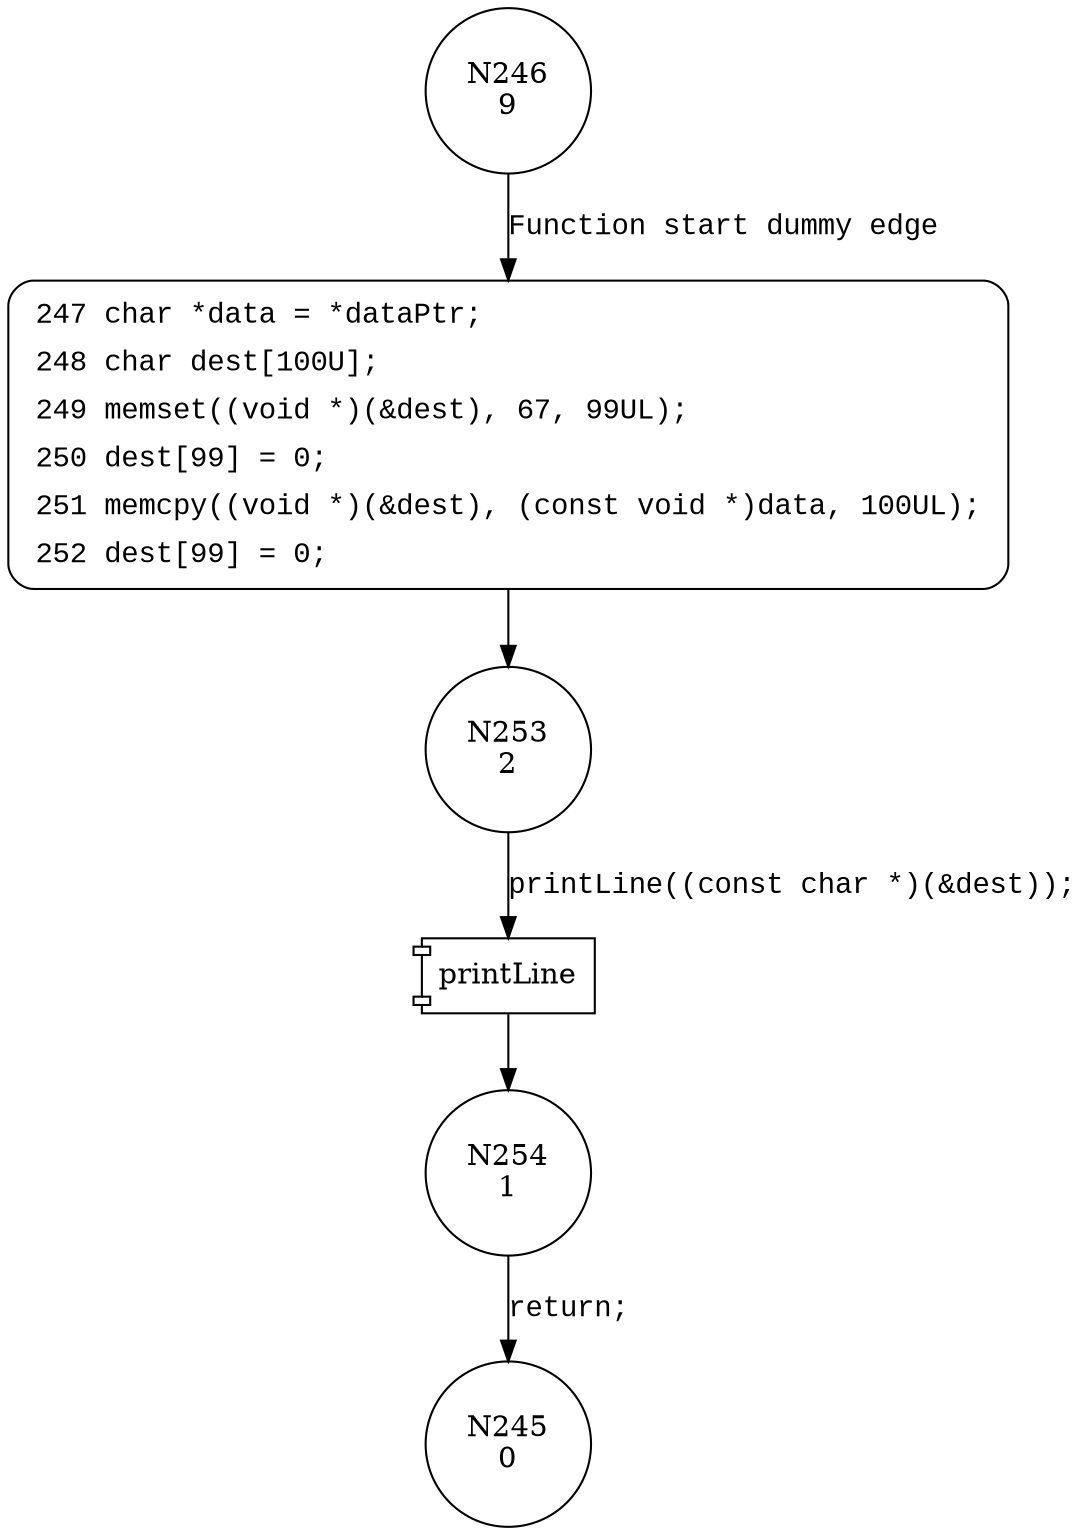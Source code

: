 digraph CWE127_Buffer_Underread__malloc_char_memcpy_63b_badSink {
246 [shape="circle" label="N246\n9"]
247 [shape="circle" label="N247\n8"]
253 [shape="circle" label="N253\n2"]
254 [shape="circle" label="N254\n1"]
245 [shape="circle" label="N245\n0"]
247 [style="filled,bold" penwidth="1" fillcolor="white" fontname="Courier New" shape="Mrecord" label=<<table border="0" cellborder="0" cellpadding="3" bgcolor="white"><tr><td align="right">247</td><td align="left">char *data = *dataPtr;</td></tr><tr><td align="right">248</td><td align="left">char dest[100U];</td></tr><tr><td align="right">249</td><td align="left">memset((void *)(&amp;dest), 67, 99UL);</td></tr><tr><td align="right">250</td><td align="left">dest[99] = 0;</td></tr><tr><td align="right">251</td><td align="left">memcpy((void *)(&amp;dest), (const void *)data, 100UL);</td></tr><tr><td align="right">252</td><td align="left">dest[99] = 0;</td></tr></table>>]
247 -> 253[label=""]
246 -> 247 [label="Function start dummy edge" fontname="Courier New"]
100022 [shape="component" label="printLine"]
253 -> 100022 [label="printLine((const char *)(&dest));" fontname="Courier New"]
100022 -> 254 [label="" fontname="Courier New"]
254 -> 245 [label="return;" fontname="Courier New"]
}